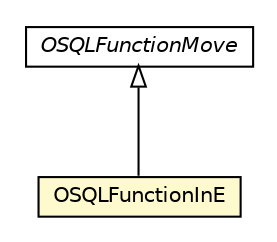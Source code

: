 #!/usr/local/bin/dot
#
# Class diagram 
# Generated by UMLGraph version R5_6-24-gf6e263 (http://www.umlgraph.org/)
#

digraph G {
	edge [fontname="Helvetica",fontsize=10,labelfontname="Helvetica",labelfontsize=10];
	node [fontname="Helvetica",fontsize=10,shape=plaintext];
	nodesep=0.25;
	ranksep=0.5;
	// com.orientechnologies.orient.graph.sql.functions.OSQLFunctionMove
	c3356945 [label=<<table title="com.orientechnologies.orient.graph.sql.functions.OSQLFunctionMove" border="0" cellborder="1" cellspacing="0" cellpadding="2" port="p" href="./OSQLFunctionMove.html">
		<tr><td><table border="0" cellspacing="0" cellpadding="1">
<tr><td align="center" balign="center"><font face="Helvetica-Oblique"> OSQLFunctionMove </font></td></tr>
		</table></td></tr>
		</table>>, URL="./OSQLFunctionMove.html", fontname="Helvetica", fontcolor="black", fontsize=10.0];
	// com.orientechnologies.orient.graph.sql.functions.OSQLFunctionInE
	c3356959 [label=<<table title="com.orientechnologies.orient.graph.sql.functions.OSQLFunctionInE" border="0" cellborder="1" cellspacing="0" cellpadding="2" port="p" bgcolor="lemonChiffon" href="./OSQLFunctionInE.html">
		<tr><td><table border="0" cellspacing="0" cellpadding="1">
<tr><td align="center" balign="center"> OSQLFunctionInE </td></tr>
		</table></td></tr>
		</table>>, URL="./OSQLFunctionInE.html", fontname="Helvetica", fontcolor="black", fontsize=10.0];
	//com.orientechnologies.orient.graph.sql.functions.OSQLFunctionInE extends com.orientechnologies.orient.graph.sql.functions.OSQLFunctionMove
	c3356945:p -> c3356959:p [dir=back,arrowtail=empty];
}

